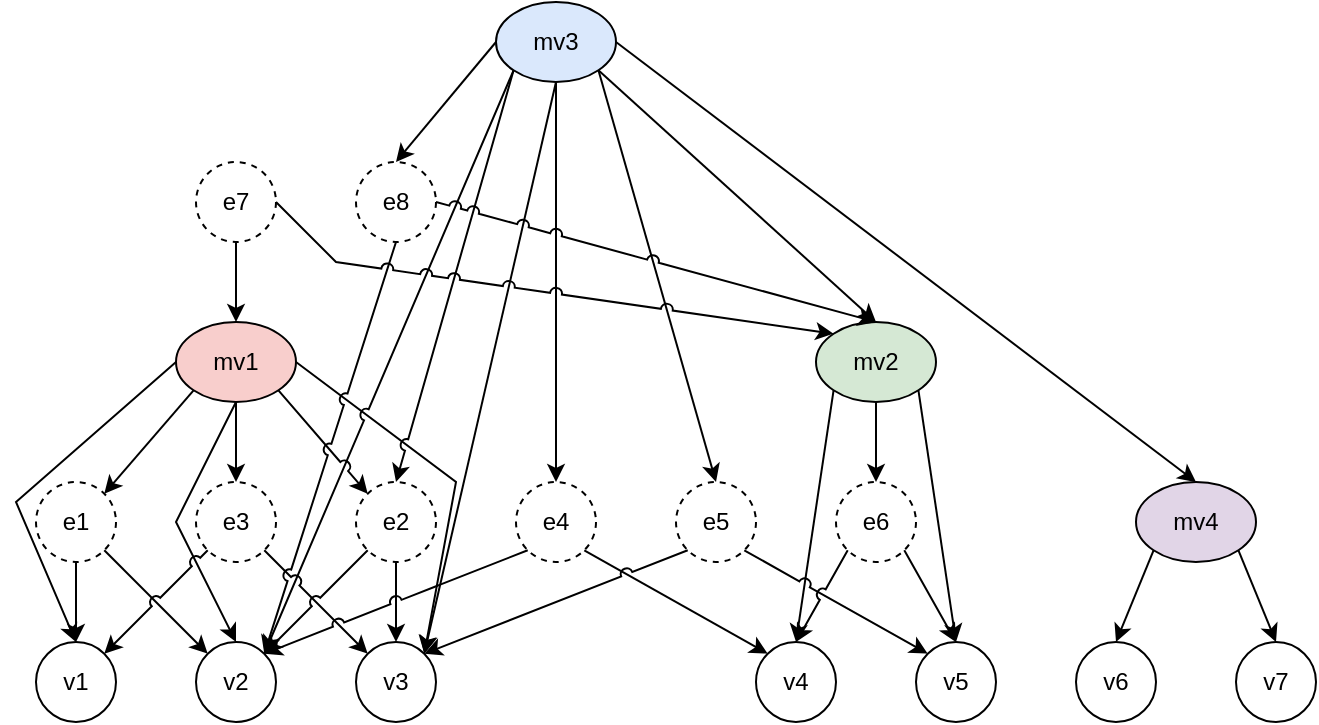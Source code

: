 <mxfile version="18.2.0" type="github" pages="2">
  <diagram id="5mnkRgFZIP5zxIZn5EAq" name="Predicate form">
    <mxGraphModel dx="782" dy="436" grid="1" gridSize="10" guides="1" tooltips="1" connect="1" arrows="1" fold="1" page="1" pageScale="1" pageWidth="1169" pageHeight="1654" math="0" shadow="0">
      <root>
        <mxCell id="0" />
        <mxCell id="1" parent="0" />
        <mxCell id="4unaoIxunH7mGYvfYDb9-59" style="edgeStyle=none;rounded=0;jumpStyle=arc;orthogonalLoop=1;jettySize=auto;html=1;exitX=0;exitY=1;exitDx=0;exitDy=0;entryX=0.5;entryY=0;entryDx=0;entryDy=0;" parent="1" source="4unaoIxunH7mGYvfYDb9-5" target="4unaoIxunH7mGYvfYDb9-25" edge="1">
          <mxGeometry relative="1" as="geometry" />
        </mxCell>
        <mxCell id="4unaoIxunH7mGYvfYDb9-40" style="edgeStyle=none;rounded=0;jumpStyle=arc;orthogonalLoop=1;jettySize=auto;html=1;exitX=1;exitY=0.5;exitDx=0;exitDy=0;entryX=1;entryY=0;entryDx=0;entryDy=0;" parent="1" source="4unaoIxunH7mGYvfYDb9-6" target="4unaoIxunH7mGYvfYDb9-8" edge="1">
          <mxGeometry relative="1" as="geometry">
            <Array as="points">
              <mxPoint x="370" y="320" />
            </Array>
          </mxGeometry>
        </mxCell>
        <mxCell id="4unaoIxunH7mGYvfYDb9-53" style="edgeStyle=none;rounded=0;jumpStyle=arc;orthogonalLoop=1;jettySize=auto;html=1;exitX=0;exitY=1;exitDx=0;exitDy=0;entryX=1;entryY=0;entryDx=0;entryDy=0;" parent="1" source="4unaoIxunH7mGYvfYDb9-4" target="4unaoIxunH7mGYvfYDb9-7" edge="1">
          <mxGeometry relative="1" as="geometry" />
        </mxCell>
        <mxCell id="4unaoIxunH7mGYvfYDb9-52" style="edgeStyle=none;rounded=0;jumpStyle=arc;orthogonalLoop=1;jettySize=auto;html=1;exitX=1;exitY=1;exitDx=0;exitDy=0;entryX=0;entryY=0;entryDx=0;entryDy=0;" parent="1" source="4unaoIxunH7mGYvfYDb9-46" target="4unaoIxunH7mGYvfYDb9-26" edge="1">
          <mxGeometry relative="1" as="geometry" />
        </mxCell>
        <mxCell id="4unaoIxunH7mGYvfYDb9-39" style="edgeStyle=none;rounded=0;jumpStyle=arc;orthogonalLoop=1;jettySize=auto;html=1;exitX=0.5;exitY=1;exitDx=0;exitDy=0;entryX=0.5;entryY=0;entryDx=0;entryDy=0;" parent="1" source="4unaoIxunH7mGYvfYDb9-6" target="4unaoIxunH7mGYvfYDb9-7" edge="1">
          <mxGeometry relative="1" as="geometry">
            <Array as="points">
              <mxPoint x="230" y="340" />
            </Array>
          </mxGeometry>
        </mxCell>
        <mxCell id="ydR2u3FujmdfGVsNyOxq-1" value="v1" style="ellipse;whiteSpace=wrap;html=1;aspect=fixed;fillColor=none;" parent="1" vertex="1">
          <mxGeometry x="160" y="400" width="40" height="40" as="geometry" />
        </mxCell>
        <mxCell id="4unaoIxunH7mGYvfYDb9-34" style="edgeStyle=none;rounded=0;jumpStyle=arc;orthogonalLoop=1;jettySize=auto;html=1;exitX=0.5;exitY=1;exitDx=0;exitDy=0;entryX=0.5;entryY=0;entryDx=0;entryDy=0;" parent="1" source="4unaoIxunH7mGYvfYDb9-1" target="4unaoIxunH7mGYvfYDb9-6" edge="1">
          <mxGeometry relative="1" as="geometry" />
        </mxCell>
        <mxCell id="4unaoIxunH7mGYvfYDb9-1" value="e7" style="ellipse;whiteSpace=wrap;html=1;aspect=fixed;fillColor=none;dashed=1;" parent="1" vertex="1">
          <mxGeometry x="240" y="160" width="40" height="40" as="geometry" />
        </mxCell>
        <mxCell id="4unaoIxunH7mGYvfYDb9-29" style="edgeStyle=none;rounded=0;jumpStyle=arc;orthogonalLoop=1;jettySize=auto;html=1;exitX=0;exitY=1;exitDx=0;exitDy=0;entryX=0.5;entryY=0;entryDx=0;entryDy=0;" parent="1" source="4unaoIxunH7mGYvfYDb9-2" target="4unaoIxunH7mGYvfYDb9-27" edge="1">
          <mxGeometry relative="1" as="geometry" />
        </mxCell>
        <mxCell id="4unaoIxunH7mGYvfYDb9-30" style="edgeStyle=none;rounded=0;jumpStyle=arc;orthogonalLoop=1;jettySize=auto;html=1;exitX=1;exitY=1;exitDx=0;exitDy=0;entryX=0.5;entryY=0;entryDx=0;entryDy=0;" parent="1" source="4unaoIxunH7mGYvfYDb9-2" target="4unaoIxunH7mGYvfYDb9-28" edge="1">
          <mxGeometry relative="1" as="geometry" />
        </mxCell>
        <mxCell id="4unaoIxunH7mGYvfYDb9-2" value="mv4" style="ellipse;whiteSpace=wrap;html=1;fillColor=#e1d5e7;strokeColor=#000000;" parent="1" vertex="1">
          <mxGeometry x="710" y="320" width="60" height="40" as="geometry" />
        </mxCell>
        <mxCell id="4unaoIxunH7mGYvfYDb9-36" style="edgeStyle=none;rounded=0;jumpStyle=arc;orthogonalLoop=1;jettySize=auto;html=1;exitX=0;exitY=1;exitDx=0;exitDy=0;entryX=0.5;entryY=0;entryDx=0;entryDy=0;" parent="1" source="4unaoIxunH7mGYvfYDb9-4" target="4unaoIxunH7mGYvfYDb9-14" edge="1">
          <mxGeometry relative="1" as="geometry" />
        </mxCell>
        <mxCell id="4unaoIxunH7mGYvfYDb9-43" style="edgeStyle=none;rounded=0;jumpStyle=arc;orthogonalLoop=1;jettySize=auto;html=1;exitX=0;exitY=0.5;exitDx=0;exitDy=0;entryX=0.5;entryY=0;entryDx=0;entryDy=0;" parent="1" source="4unaoIxunH7mGYvfYDb9-4" target="4unaoIxunH7mGYvfYDb9-41" edge="1">
          <mxGeometry relative="1" as="geometry" />
        </mxCell>
        <mxCell id="4unaoIxunH7mGYvfYDb9-47" style="edgeStyle=none;rounded=0;jumpStyle=arc;orthogonalLoop=1;jettySize=auto;html=1;exitX=0.5;exitY=1;exitDx=0;exitDy=0;entryX=0.5;entryY=0;entryDx=0;entryDy=0;" parent="1" source="4unaoIxunH7mGYvfYDb9-4" target="4unaoIxunH7mGYvfYDb9-45" edge="1">
          <mxGeometry relative="1" as="geometry" />
        </mxCell>
        <mxCell id="4unaoIxunH7mGYvfYDb9-48" style="edgeStyle=none;rounded=0;jumpStyle=arc;orthogonalLoop=1;jettySize=auto;html=1;exitX=1;exitY=1;exitDx=0;exitDy=0;entryX=0.5;entryY=0;entryDx=0;entryDy=0;" parent="1" source="4unaoIxunH7mGYvfYDb9-4" target="4unaoIxunH7mGYvfYDb9-46" edge="1">
          <mxGeometry relative="1" as="geometry" />
        </mxCell>
        <mxCell id="4unaoIxunH7mGYvfYDb9-50" style="edgeStyle=none;rounded=0;jumpStyle=arc;orthogonalLoop=1;jettySize=auto;html=1;exitX=1;exitY=0.5;exitDx=0;exitDy=0;entryX=0.5;entryY=0;entryDx=0;entryDy=0;" parent="1" source="4unaoIxunH7mGYvfYDb9-4" target="4unaoIxunH7mGYvfYDb9-2" edge="1">
          <mxGeometry relative="1" as="geometry" />
        </mxCell>
        <mxCell id="4unaoIxunH7mGYvfYDb9-57" style="edgeStyle=none;rounded=0;jumpStyle=arc;orthogonalLoop=1;jettySize=auto;html=1;exitX=0.5;exitY=1;exitDx=0;exitDy=0;entryX=1;entryY=0;entryDx=0;entryDy=0;" parent="1" source="4unaoIxunH7mGYvfYDb9-4" target="4unaoIxunH7mGYvfYDb9-8" edge="1">
          <mxGeometry relative="1" as="geometry" />
        </mxCell>
        <mxCell id="4unaoIxunH7mGYvfYDb9-61" style="edgeStyle=none;rounded=0;jumpStyle=arc;orthogonalLoop=1;jettySize=auto;html=1;exitX=1;exitY=1;exitDx=0;exitDy=0;entryX=0.5;entryY=0;entryDx=0;entryDy=0;" parent="1" source="4unaoIxunH7mGYvfYDb9-4" target="4unaoIxunH7mGYvfYDb9-5" edge="1">
          <mxGeometry relative="1" as="geometry" />
        </mxCell>
        <mxCell id="4unaoIxunH7mGYvfYDb9-4" value="mv3" style="ellipse;whiteSpace=wrap;html=1;fillColor=#dae8fc;strokeColor=#000000;" parent="1" vertex="1">
          <mxGeometry x="390" y="80" width="60" height="40" as="geometry" />
        </mxCell>
        <mxCell id="4unaoIxunH7mGYvfYDb9-37" style="edgeStyle=none;rounded=0;jumpStyle=arc;orthogonalLoop=1;jettySize=auto;html=1;exitX=0.5;exitY=1;exitDx=0;exitDy=0;entryX=0.5;entryY=0;entryDx=0;entryDy=0;" parent="1" source="4unaoIxunH7mGYvfYDb9-5" target="4unaoIxunH7mGYvfYDb9-31" edge="1">
          <mxGeometry relative="1" as="geometry" />
        </mxCell>
        <mxCell id="4unaoIxunH7mGYvfYDb9-60" style="edgeStyle=none;rounded=0;jumpStyle=arc;orthogonalLoop=1;jettySize=auto;html=1;exitX=1;exitY=1;exitDx=0;exitDy=0;entryX=0.5;entryY=0;entryDx=0;entryDy=0;" parent="1" source="4unaoIxunH7mGYvfYDb9-5" target="4unaoIxunH7mGYvfYDb9-26" edge="1">
          <mxGeometry relative="1" as="geometry" />
        </mxCell>
        <mxCell id="4unaoIxunH7mGYvfYDb9-5" value="mv2" style="ellipse;whiteSpace=wrap;html=1;fillColor=#d5e8d4;strokeColor=#000000;" parent="1" vertex="1">
          <mxGeometry x="550" y="240" width="60" height="40" as="geometry" />
        </mxCell>
        <mxCell id="4unaoIxunH7mGYvfYDb9-15" style="edgeStyle=none;rounded=0;orthogonalLoop=1;jettySize=auto;html=1;exitX=0;exitY=1;exitDx=0;exitDy=0;entryX=1;entryY=0;entryDx=0;entryDy=0;jumpStyle=arc;" parent="1" source="4unaoIxunH7mGYvfYDb9-6" target="4unaoIxunH7mGYvfYDb9-12" edge="1">
          <mxGeometry relative="1" as="geometry" />
        </mxCell>
        <mxCell id="4unaoIxunH7mGYvfYDb9-16" style="edgeStyle=none;rounded=0;orthogonalLoop=1;jettySize=auto;html=1;exitX=0.5;exitY=1;exitDx=0;exitDy=0;entryX=0.5;entryY=0;entryDx=0;entryDy=0;jumpStyle=arc;" parent="1" source="4unaoIxunH7mGYvfYDb9-6" target="4unaoIxunH7mGYvfYDb9-13" edge="1">
          <mxGeometry relative="1" as="geometry" />
        </mxCell>
        <mxCell id="4unaoIxunH7mGYvfYDb9-17" style="edgeStyle=none;rounded=0;orthogonalLoop=1;jettySize=auto;html=1;exitX=1;exitY=1;exitDx=0;exitDy=0;entryX=0;entryY=0;entryDx=0;entryDy=0;jumpStyle=arc;" parent="1" source="4unaoIxunH7mGYvfYDb9-6" target="4unaoIxunH7mGYvfYDb9-14" edge="1">
          <mxGeometry relative="1" as="geometry" />
        </mxCell>
        <mxCell id="4unaoIxunH7mGYvfYDb9-38" style="edgeStyle=none;rounded=0;jumpStyle=arc;orthogonalLoop=1;jettySize=auto;html=1;exitX=0;exitY=0.5;exitDx=0;exitDy=0;entryX=0.5;entryY=0;entryDx=0;entryDy=0;" parent="1" source="4unaoIxunH7mGYvfYDb9-6" target="ydR2u3FujmdfGVsNyOxq-1" edge="1">
          <mxGeometry relative="1" as="geometry">
            <Array as="points">
              <mxPoint x="150" y="330" />
            </Array>
          </mxGeometry>
        </mxCell>
        <mxCell id="4unaoIxunH7mGYvfYDb9-6" value="mv1" style="ellipse;whiteSpace=wrap;html=1;fillColor=#f8cecc;strokeColor=#000000;" parent="1" vertex="1">
          <mxGeometry x="230" y="240" width="60" height="40" as="geometry" />
        </mxCell>
        <mxCell id="4unaoIxunH7mGYvfYDb9-7" value="v2" style="ellipse;whiteSpace=wrap;html=1;aspect=fixed;fillColor=none;" parent="1" vertex="1">
          <mxGeometry x="240" y="400" width="40" height="40" as="geometry" />
        </mxCell>
        <mxCell id="4unaoIxunH7mGYvfYDb9-8" value="v3" style="ellipse;whiteSpace=wrap;html=1;aspect=fixed;fillColor=none;" parent="1" vertex="1">
          <mxGeometry x="320" y="400" width="40" height="40" as="geometry" />
        </mxCell>
        <mxCell id="4unaoIxunH7mGYvfYDb9-18" style="edgeStyle=none;rounded=0;orthogonalLoop=1;jettySize=auto;html=1;exitX=0.5;exitY=1;exitDx=0;exitDy=0;entryX=0.5;entryY=0;entryDx=0;entryDy=0;jumpStyle=arc;" parent="1" source="4unaoIxunH7mGYvfYDb9-12" target="ydR2u3FujmdfGVsNyOxq-1" edge="1">
          <mxGeometry relative="1" as="geometry" />
        </mxCell>
        <mxCell id="4unaoIxunH7mGYvfYDb9-22" style="edgeStyle=none;rounded=0;orthogonalLoop=1;jettySize=auto;html=1;exitX=1;exitY=1;exitDx=0;exitDy=0;entryX=0;entryY=0;entryDx=0;entryDy=0;jumpStyle=arc;" parent="1" source="4unaoIxunH7mGYvfYDb9-12" target="4unaoIxunH7mGYvfYDb9-7" edge="1">
          <mxGeometry relative="1" as="geometry" />
        </mxCell>
        <mxCell id="4unaoIxunH7mGYvfYDb9-12" value="e1" style="ellipse;whiteSpace=wrap;html=1;aspect=fixed;fillColor=none;dashed=1;" parent="1" vertex="1">
          <mxGeometry x="160" y="320" width="40" height="40" as="geometry" />
        </mxCell>
        <mxCell id="4unaoIxunH7mGYvfYDb9-23" style="edgeStyle=none;rounded=0;orthogonalLoop=1;jettySize=auto;html=1;exitX=0;exitY=1;exitDx=0;exitDy=0;entryX=1;entryY=0;entryDx=0;entryDy=0;jumpStyle=arc;" parent="1" source="4unaoIxunH7mGYvfYDb9-13" target="ydR2u3FujmdfGVsNyOxq-1" edge="1">
          <mxGeometry relative="1" as="geometry" />
        </mxCell>
        <mxCell id="4unaoIxunH7mGYvfYDb9-24" style="edgeStyle=none;rounded=0;orthogonalLoop=1;jettySize=auto;html=1;exitX=1;exitY=1;exitDx=0;exitDy=0;entryX=0;entryY=0;entryDx=0;entryDy=0;jumpStyle=arc;" parent="1" source="4unaoIxunH7mGYvfYDb9-13" target="4unaoIxunH7mGYvfYDb9-8" edge="1">
          <mxGeometry relative="1" as="geometry" />
        </mxCell>
        <mxCell id="4unaoIxunH7mGYvfYDb9-13" value="e3" style="ellipse;whiteSpace=wrap;html=1;aspect=fixed;fillColor=none;dashed=1;" parent="1" vertex="1">
          <mxGeometry x="240" y="320" width="40" height="40" as="geometry" />
        </mxCell>
        <mxCell id="4unaoIxunH7mGYvfYDb9-20" style="edgeStyle=none;rounded=0;orthogonalLoop=1;jettySize=auto;html=1;exitX=0.5;exitY=1;exitDx=0;exitDy=0;entryX=0.5;entryY=0;entryDx=0;entryDy=0;jumpStyle=arc;" parent="1" source="4unaoIxunH7mGYvfYDb9-14" target="4unaoIxunH7mGYvfYDb9-8" edge="1">
          <mxGeometry relative="1" as="geometry" />
        </mxCell>
        <mxCell id="4unaoIxunH7mGYvfYDb9-21" style="edgeStyle=none;rounded=0;orthogonalLoop=1;jettySize=auto;html=1;exitX=0;exitY=1;exitDx=0;exitDy=0;entryX=1;entryY=0;entryDx=0;entryDy=0;jumpStyle=arc;" parent="1" source="4unaoIxunH7mGYvfYDb9-14" target="4unaoIxunH7mGYvfYDb9-7" edge="1">
          <mxGeometry relative="1" as="geometry" />
        </mxCell>
        <mxCell id="4unaoIxunH7mGYvfYDb9-14" value="e2" style="ellipse;whiteSpace=wrap;html=1;aspect=fixed;fillColor=none;dashed=1;" parent="1" vertex="1">
          <mxGeometry x="320" y="320" width="40" height="40" as="geometry" />
        </mxCell>
        <mxCell id="4unaoIxunH7mGYvfYDb9-25" value="v4" style="ellipse;whiteSpace=wrap;html=1;aspect=fixed;fillColor=none;" parent="1" vertex="1">
          <mxGeometry x="520" y="400" width="40" height="40" as="geometry" />
        </mxCell>
        <mxCell id="4unaoIxunH7mGYvfYDb9-26" value="v5" style="ellipse;whiteSpace=wrap;html=1;aspect=fixed;fillColor=none;" parent="1" vertex="1">
          <mxGeometry x="600" y="400" width="40" height="40" as="geometry" />
        </mxCell>
        <mxCell id="4unaoIxunH7mGYvfYDb9-27" value="v6" style="ellipse;whiteSpace=wrap;html=1;aspect=fixed;fillColor=none;" parent="1" vertex="1">
          <mxGeometry x="680" y="400" width="40" height="40" as="geometry" />
        </mxCell>
        <mxCell id="4unaoIxunH7mGYvfYDb9-28" value="v7" style="ellipse;whiteSpace=wrap;html=1;aspect=fixed;fillColor=none;" parent="1" vertex="1">
          <mxGeometry x="760" y="400" width="40" height="40" as="geometry" />
        </mxCell>
        <mxCell id="4unaoIxunH7mGYvfYDb9-32" style="edgeStyle=none;rounded=0;jumpStyle=arc;orthogonalLoop=1;jettySize=auto;html=1;exitX=0;exitY=1;exitDx=0;exitDy=0;entryX=0.5;entryY=0;entryDx=0;entryDy=0;" parent="1" source="4unaoIxunH7mGYvfYDb9-31" target="4unaoIxunH7mGYvfYDb9-25" edge="1">
          <mxGeometry relative="1" as="geometry" />
        </mxCell>
        <mxCell id="4unaoIxunH7mGYvfYDb9-33" style="edgeStyle=none;rounded=0;jumpStyle=arc;orthogonalLoop=1;jettySize=auto;html=1;exitX=1;exitY=1;exitDx=0;exitDy=0;entryX=0.5;entryY=0;entryDx=0;entryDy=0;" parent="1" source="4unaoIxunH7mGYvfYDb9-31" target="4unaoIxunH7mGYvfYDb9-26" edge="1">
          <mxGeometry relative="1" as="geometry" />
        </mxCell>
        <mxCell id="4unaoIxunH7mGYvfYDb9-31" value="e6" style="ellipse;whiteSpace=wrap;html=1;aspect=fixed;fillColor=none;dashed=1;" parent="1" vertex="1">
          <mxGeometry x="560" y="320" width="40" height="40" as="geometry" />
        </mxCell>
        <mxCell id="4unaoIxunH7mGYvfYDb9-49" style="edgeStyle=none;rounded=0;jumpStyle=arc;orthogonalLoop=1;jettySize=auto;html=1;exitX=0.5;exitY=1;exitDx=0;exitDy=0;entryX=1;entryY=0;entryDx=0;entryDy=0;" parent="1" source="4unaoIxunH7mGYvfYDb9-41" target="4unaoIxunH7mGYvfYDb9-7" edge="1">
          <mxGeometry relative="1" as="geometry" />
        </mxCell>
        <mxCell id="4unaoIxunH7mGYvfYDb9-58" style="edgeStyle=none;rounded=0;jumpStyle=arc;orthogonalLoop=1;jettySize=auto;html=1;exitX=1;exitY=0.5;exitDx=0;exitDy=0;entryX=0.5;entryY=0;entryDx=0;entryDy=0;" parent="1" source="4unaoIxunH7mGYvfYDb9-41" target="4unaoIxunH7mGYvfYDb9-5" edge="1">
          <mxGeometry relative="1" as="geometry" />
        </mxCell>
        <mxCell id="4unaoIxunH7mGYvfYDb9-41" value="e8" style="ellipse;whiteSpace=wrap;html=1;aspect=fixed;fillColor=none;dashed=1;" parent="1" vertex="1">
          <mxGeometry x="320" y="160" width="40" height="40" as="geometry" />
        </mxCell>
        <mxCell id="4unaoIxunH7mGYvfYDb9-55" style="edgeStyle=none;rounded=0;jumpStyle=arc;orthogonalLoop=1;jettySize=auto;html=1;exitX=0;exitY=1;exitDx=0;exitDy=0;entryX=1;entryY=0;entryDx=0;entryDy=0;" parent="1" source="4unaoIxunH7mGYvfYDb9-45" target="4unaoIxunH7mGYvfYDb9-7" edge="1">
          <mxGeometry relative="1" as="geometry" />
        </mxCell>
        <mxCell id="4unaoIxunH7mGYvfYDb9-56" style="edgeStyle=none;rounded=0;jumpStyle=arc;orthogonalLoop=1;jettySize=auto;html=1;exitX=1;exitY=1;exitDx=0;exitDy=0;entryX=0;entryY=0;entryDx=0;entryDy=0;" parent="1" source="4unaoIxunH7mGYvfYDb9-45" target="4unaoIxunH7mGYvfYDb9-25" edge="1">
          <mxGeometry relative="1" as="geometry" />
        </mxCell>
        <mxCell id="4unaoIxunH7mGYvfYDb9-45" value="e4" style="ellipse;whiteSpace=wrap;html=1;aspect=fixed;fillColor=none;dashed=1;" parent="1" vertex="1">
          <mxGeometry x="400" y="320" width="40" height="40" as="geometry" />
        </mxCell>
        <mxCell id="4unaoIxunH7mGYvfYDb9-51" style="edgeStyle=none;rounded=0;jumpStyle=arc;orthogonalLoop=1;jettySize=auto;html=1;exitX=0;exitY=1;exitDx=0;exitDy=0;entryX=1;entryY=0;entryDx=0;entryDy=0;" parent="1" source="4unaoIxunH7mGYvfYDb9-46" target="4unaoIxunH7mGYvfYDb9-8" edge="1">
          <mxGeometry relative="1" as="geometry" />
        </mxCell>
        <mxCell id="4unaoIxunH7mGYvfYDb9-46" value="e5" style="ellipse;whiteSpace=wrap;html=1;aspect=fixed;fillColor=none;dashed=1;" parent="1" vertex="1">
          <mxGeometry x="480" y="320" width="40" height="40" as="geometry" />
        </mxCell>
        <mxCell id="4unaoIxunH7mGYvfYDb9-35" style="edgeStyle=none;rounded=0;jumpStyle=arc;orthogonalLoop=1;jettySize=auto;html=1;exitX=1;exitY=0.5;exitDx=0;exitDy=0;entryX=0;entryY=0;entryDx=0;entryDy=0;" parent="1" source="4unaoIxunH7mGYvfYDb9-1" target="4unaoIxunH7mGYvfYDb9-5" edge="1">
          <mxGeometry relative="1" as="geometry">
            <Array as="points">
              <mxPoint x="310" y="210" />
            </Array>
          </mxGeometry>
        </mxCell>
      </root>
    </mxGraphModel>
  </diagram>
  <diagram id="sf59IieOYiXJeI6Ol03e" name="doli">
    <mxGraphModel dx="782" dy="436" grid="1" gridSize="10" guides="1" tooltips="1" connect="1" arrows="1" fold="1" page="1" pageScale="1" pageWidth="1169" pageHeight="1654" math="0" shadow="0">
      <root>
        <mxCell id="CZFq-tbUOs4MR2IKkpxn-0" />
        <mxCell id="CZFq-tbUOs4MR2IKkpxn-1" parent="CZFq-tbUOs4MR2IKkpxn-0" />
        <mxCell id="QskPp0Oni9IF0ZzmxBAN-0" style="edgeStyle=none;rounded=0;jumpStyle=arc;orthogonalLoop=1;jettySize=auto;html=1;exitX=0;exitY=1;exitDx=0;exitDy=0;entryX=0.5;entryY=0;entryDx=0;entryDy=0;" edge="1" parent="CZFq-tbUOs4MR2IKkpxn-1" source="QskPp0Oni9IF0ZzmxBAN-21" target="QskPp0Oni9IF0ZzmxBAN-38">
          <mxGeometry relative="1" as="geometry" />
        </mxCell>
        <mxCell id="QskPp0Oni9IF0ZzmxBAN-1" style="edgeStyle=none;rounded=0;jumpStyle=arc;orthogonalLoop=1;jettySize=auto;html=1;exitX=1;exitY=0.5;exitDx=0;exitDy=0;entryX=1;entryY=0;entryDx=0;entryDy=0;" edge="1" parent="CZFq-tbUOs4MR2IKkpxn-1" source="QskPp0Oni9IF0ZzmxBAN-26" target="QskPp0Oni9IF0ZzmxBAN-28">
          <mxGeometry relative="1" as="geometry">
            <Array as="points">
              <mxPoint x="370" y="320" />
            </Array>
          </mxGeometry>
        </mxCell>
        <mxCell id="QskPp0Oni9IF0ZzmxBAN-2" style="edgeStyle=none;rounded=0;jumpStyle=arc;orthogonalLoop=1;jettySize=auto;html=1;exitX=0;exitY=1;exitDx=0;exitDy=0;entryX=1;entryY=0;entryDx=0;entryDy=0;" edge="1" parent="CZFq-tbUOs4MR2IKkpxn-1" source="QskPp0Oni9IF0ZzmxBAN-18" target="QskPp0Oni9IF0ZzmxBAN-27">
          <mxGeometry relative="1" as="geometry" />
        </mxCell>
        <mxCell id="QskPp0Oni9IF0ZzmxBAN-3" style="edgeStyle=none;rounded=0;jumpStyle=arc;orthogonalLoop=1;jettySize=auto;html=1;exitX=1;exitY=1;exitDx=0;exitDy=0;entryX=0;entryY=0;entryDx=0;entryDy=0;" edge="1" parent="CZFq-tbUOs4MR2IKkpxn-1" source="QskPp0Oni9IF0ZzmxBAN-52" target="QskPp0Oni9IF0ZzmxBAN-39">
          <mxGeometry relative="1" as="geometry" />
        </mxCell>
        <mxCell id="QskPp0Oni9IF0ZzmxBAN-4" style="edgeStyle=none;rounded=0;jumpStyle=arc;orthogonalLoop=1;jettySize=auto;html=1;exitX=0.5;exitY=1;exitDx=0;exitDy=0;entryX=0.5;entryY=0;entryDx=0;entryDy=0;" edge="1" parent="CZFq-tbUOs4MR2IKkpxn-1" source="QskPp0Oni9IF0ZzmxBAN-26" target="QskPp0Oni9IF0ZzmxBAN-27">
          <mxGeometry relative="1" as="geometry">
            <Array as="points">
              <mxPoint x="230" y="340" />
            </Array>
          </mxGeometry>
        </mxCell>
        <mxCell id="QskPp0Oni9IF0ZzmxBAN-5" value="v1" style="ellipse;whiteSpace=wrap;html=1;aspect=fixed;fillColor=#FFE599;" vertex="1" parent="CZFq-tbUOs4MR2IKkpxn-1">
          <mxGeometry x="160" y="400" width="40" height="40" as="geometry" />
        </mxCell>
        <mxCell id="QskPp0Oni9IF0ZzmxBAN-6" style="edgeStyle=none;rounded=0;jumpStyle=arc;orthogonalLoop=1;jettySize=auto;html=1;exitX=0.5;exitY=1;exitDx=0;exitDy=0;entryX=0.5;entryY=0;entryDx=0;entryDy=0;" edge="1" parent="CZFq-tbUOs4MR2IKkpxn-1" source="QskPp0Oni9IF0ZzmxBAN-7" target="QskPp0Oni9IF0ZzmxBAN-26">
          <mxGeometry relative="1" as="geometry" />
        </mxCell>
        <mxCell id="QskPp0Oni9IF0ZzmxBAN-7" value="e7" style="ellipse;whiteSpace=wrap;html=1;aspect=fixed;fillColor=#CCFF99;dashed=1;" vertex="1" parent="CZFq-tbUOs4MR2IKkpxn-1">
          <mxGeometry x="240" y="160" width="40" height="40" as="geometry" />
        </mxCell>
        <mxCell id="QskPp0Oni9IF0ZzmxBAN-8" style="edgeStyle=none;rounded=0;jumpStyle=arc;orthogonalLoop=1;jettySize=auto;html=1;exitX=0;exitY=1;exitDx=0;exitDy=0;entryX=0.5;entryY=0;entryDx=0;entryDy=0;" edge="1" parent="CZFq-tbUOs4MR2IKkpxn-1" source="QskPp0Oni9IF0ZzmxBAN-10" target="QskPp0Oni9IF0ZzmxBAN-40">
          <mxGeometry relative="1" as="geometry" />
        </mxCell>
        <mxCell id="QskPp0Oni9IF0ZzmxBAN-9" style="edgeStyle=none;rounded=0;jumpStyle=arc;orthogonalLoop=1;jettySize=auto;html=1;exitX=1;exitY=1;exitDx=0;exitDy=0;entryX=0.5;entryY=0;entryDx=0;entryDy=0;" edge="1" parent="CZFq-tbUOs4MR2IKkpxn-1" source="QskPp0Oni9IF0ZzmxBAN-10" target="QskPp0Oni9IF0ZzmxBAN-41">
          <mxGeometry relative="1" as="geometry" />
        </mxCell>
        <mxCell id="QskPp0Oni9IF0ZzmxBAN-10" value="mv4" style="ellipse;whiteSpace=wrap;html=1;fillColor=#F8CECC;strokeColor=#000000;" vertex="1" parent="CZFq-tbUOs4MR2IKkpxn-1">
          <mxGeometry x="710" y="320" width="60" height="40" as="geometry" />
        </mxCell>
        <mxCell id="QskPp0Oni9IF0ZzmxBAN-11" style="edgeStyle=none;rounded=0;jumpStyle=arc;orthogonalLoop=1;jettySize=auto;html=1;exitX=0;exitY=1;exitDx=0;exitDy=0;entryX=0.5;entryY=0;entryDx=0;entryDy=0;" edge="1" parent="CZFq-tbUOs4MR2IKkpxn-1" source="QskPp0Oni9IF0ZzmxBAN-18" target="QskPp0Oni9IF0ZzmxBAN-37">
          <mxGeometry relative="1" as="geometry" />
        </mxCell>
        <mxCell id="QskPp0Oni9IF0ZzmxBAN-12" style="edgeStyle=none;rounded=0;jumpStyle=arc;orthogonalLoop=1;jettySize=auto;html=1;exitX=0;exitY=0.5;exitDx=0;exitDy=0;entryX=0.5;entryY=0;entryDx=0;entryDy=0;" edge="1" parent="CZFq-tbUOs4MR2IKkpxn-1" source="QskPp0Oni9IF0ZzmxBAN-18" target="QskPp0Oni9IF0ZzmxBAN-47">
          <mxGeometry relative="1" as="geometry" />
        </mxCell>
        <mxCell id="QskPp0Oni9IF0ZzmxBAN-13" style="edgeStyle=none;rounded=0;jumpStyle=arc;orthogonalLoop=1;jettySize=auto;html=1;exitX=0.5;exitY=1;exitDx=0;exitDy=0;entryX=0.5;entryY=0;entryDx=0;entryDy=0;" edge="1" parent="CZFq-tbUOs4MR2IKkpxn-1" source="QskPp0Oni9IF0ZzmxBAN-18" target="QskPp0Oni9IF0ZzmxBAN-50">
          <mxGeometry relative="1" as="geometry" />
        </mxCell>
        <mxCell id="QskPp0Oni9IF0ZzmxBAN-14" style="edgeStyle=none;rounded=0;jumpStyle=arc;orthogonalLoop=1;jettySize=auto;html=1;exitX=1;exitY=1;exitDx=0;exitDy=0;entryX=0.5;entryY=0;entryDx=0;entryDy=0;" edge="1" parent="CZFq-tbUOs4MR2IKkpxn-1" source="QskPp0Oni9IF0ZzmxBAN-18" target="QskPp0Oni9IF0ZzmxBAN-52">
          <mxGeometry relative="1" as="geometry" />
        </mxCell>
        <mxCell id="QskPp0Oni9IF0ZzmxBAN-15" style="edgeStyle=none;rounded=0;jumpStyle=arc;orthogonalLoop=1;jettySize=auto;html=1;exitX=1;exitY=0.5;exitDx=0;exitDy=0;entryX=0.5;entryY=0;entryDx=0;entryDy=0;strokeWidth=3;strokeColor=#FF0000;" edge="1" parent="CZFq-tbUOs4MR2IKkpxn-1" source="QskPp0Oni9IF0ZzmxBAN-18" target="QskPp0Oni9IF0ZzmxBAN-10">
          <mxGeometry relative="1" as="geometry" />
        </mxCell>
        <mxCell id="QskPp0Oni9IF0ZzmxBAN-16" style="edgeStyle=none;rounded=0;jumpStyle=arc;orthogonalLoop=1;jettySize=auto;html=1;exitX=0.5;exitY=1;exitDx=0;exitDy=0;entryX=1;entryY=0;entryDx=0;entryDy=0;" edge="1" parent="CZFq-tbUOs4MR2IKkpxn-1" source="QskPp0Oni9IF0ZzmxBAN-18" target="QskPp0Oni9IF0ZzmxBAN-28">
          <mxGeometry relative="1" as="geometry" />
        </mxCell>
        <mxCell id="QskPp0Oni9IF0ZzmxBAN-17" style="edgeStyle=none;rounded=0;jumpStyle=arc;orthogonalLoop=1;jettySize=auto;html=1;exitX=1;exitY=1;exitDx=0;exitDy=0;entryX=0.5;entryY=0;entryDx=0;entryDy=0;strokeColor=#FF0000;strokeWidth=3;" edge="1" parent="CZFq-tbUOs4MR2IKkpxn-1" source="QskPp0Oni9IF0ZzmxBAN-18" target="QskPp0Oni9IF0ZzmxBAN-21">
          <mxGeometry relative="1" as="geometry" />
        </mxCell>
        <mxCell id="QskPp0Oni9IF0ZzmxBAN-18" value="mv3" style="ellipse;whiteSpace=wrap;html=1;fillColor=#F8CECC;strokeColor=#000000;" vertex="1" parent="CZFq-tbUOs4MR2IKkpxn-1">
          <mxGeometry x="390" y="80" width="60" height="40" as="geometry" />
        </mxCell>
        <mxCell id="QskPp0Oni9IF0ZzmxBAN-19" style="edgeStyle=none;rounded=0;jumpStyle=arc;orthogonalLoop=1;jettySize=auto;html=1;exitX=0.5;exitY=1;exitDx=0;exitDy=0;entryX=0.5;entryY=0;entryDx=0;entryDy=0;" edge="1" parent="CZFq-tbUOs4MR2IKkpxn-1" source="QskPp0Oni9IF0ZzmxBAN-21" target="QskPp0Oni9IF0ZzmxBAN-44">
          <mxGeometry relative="1" as="geometry" />
        </mxCell>
        <mxCell id="QskPp0Oni9IF0ZzmxBAN-20" style="edgeStyle=none;rounded=0;jumpStyle=arc;orthogonalLoop=1;jettySize=auto;html=1;exitX=1;exitY=1;exitDx=0;exitDy=0;entryX=0.5;entryY=0;entryDx=0;entryDy=0;" edge="1" parent="CZFq-tbUOs4MR2IKkpxn-1" source="QskPp0Oni9IF0ZzmxBAN-21" target="QskPp0Oni9IF0ZzmxBAN-39">
          <mxGeometry relative="1" as="geometry" />
        </mxCell>
        <mxCell id="QskPp0Oni9IF0ZzmxBAN-21" value="mv2" style="ellipse;whiteSpace=wrap;html=1;fillColor=#F8CECC;strokeColor=#000000;" vertex="1" parent="CZFq-tbUOs4MR2IKkpxn-1">
          <mxGeometry x="550" y="240" width="60" height="40" as="geometry" />
        </mxCell>
        <mxCell id="QskPp0Oni9IF0ZzmxBAN-22" style="edgeStyle=none;rounded=0;orthogonalLoop=1;jettySize=auto;html=1;exitX=0;exitY=1;exitDx=0;exitDy=0;entryX=1;entryY=0;entryDx=0;entryDy=0;jumpStyle=arc;" edge="1" parent="CZFq-tbUOs4MR2IKkpxn-1" source="QskPp0Oni9IF0ZzmxBAN-26" target="QskPp0Oni9IF0ZzmxBAN-31">
          <mxGeometry relative="1" as="geometry" />
        </mxCell>
        <mxCell id="QskPp0Oni9IF0ZzmxBAN-23" style="edgeStyle=none;rounded=0;orthogonalLoop=1;jettySize=auto;html=1;exitX=0.5;exitY=1;exitDx=0;exitDy=0;entryX=0.5;entryY=0;entryDx=0;entryDy=0;jumpStyle=arc;" edge="1" parent="CZFq-tbUOs4MR2IKkpxn-1" source="QskPp0Oni9IF0ZzmxBAN-26" target="QskPp0Oni9IF0ZzmxBAN-34">
          <mxGeometry relative="1" as="geometry" />
        </mxCell>
        <mxCell id="QskPp0Oni9IF0ZzmxBAN-24" style="edgeStyle=none;rounded=0;orthogonalLoop=1;jettySize=auto;html=1;exitX=1;exitY=1;exitDx=0;exitDy=0;entryX=0;entryY=0;entryDx=0;entryDy=0;jumpStyle=arc;" edge="1" parent="CZFq-tbUOs4MR2IKkpxn-1" source="QskPp0Oni9IF0ZzmxBAN-26" target="QskPp0Oni9IF0ZzmxBAN-37">
          <mxGeometry relative="1" as="geometry" />
        </mxCell>
        <mxCell id="QskPp0Oni9IF0ZzmxBAN-25" style="edgeStyle=none;rounded=0;jumpStyle=arc;orthogonalLoop=1;jettySize=auto;html=1;exitX=0;exitY=0.5;exitDx=0;exitDy=0;entryX=0.5;entryY=0;entryDx=0;entryDy=0;" edge="1" parent="CZFq-tbUOs4MR2IKkpxn-1" source="QskPp0Oni9IF0ZzmxBAN-26" target="QskPp0Oni9IF0ZzmxBAN-5">
          <mxGeometry relative="1" as="geometry">
            <Array as="points">
              <mxPoint x="150" y="330" />
            </Array>
          </mxGeometry>
        </mxCell>
        <mxCell id="QskPp0Oni9IF0ZzmxBAN-26" value="mv1" style="ellipse;whiteSpace=wrap;html=1;fillColor=#F8CECC;strokeColor=#000000;" vertex="1" parent="CZFq-tbUOs4MR2IKkpxn-1">
          <mxGeometry x="230" y="240" width="60" height="40" as="geometry" />
        </mxCell>
        <mxCell id="QskPp0Oni9IF0ZzmxBAN-27" value="v2" style="ellipse;whiteSpace=wrap;html=1;aspect=fixed;fillColor=#FFE599;" vertex="1" parent="CZFq-tbUOs4MR2IKkpxn-1">
          <mxGeometry x="240" y="400" width="40" height="40" as="geometry" />
        </mxCell>
        <mxCell id="QskPp0Oni9IF0ZzmxBAN-28" value="v3" style="ellipse;whiteSpace=wrap;html=1;aspect=fixed;fillColor=#FFE599;" vertex="1" parent="CZFq-tbUOs4MR2IKkpxn-1">
          <mxGeometry x="320" y="400" width="40" height="40" as="geometry" />
        </mxCell>
        <mxCell id="QskPp0Oni9IF0ZzmxBAN-29" style="edgeStyle=none;rounded=0;orthogonalLoop=1;jettySize=auto;html=1;exitX=0.5;exitY=1;exitDx=0;exitDy=0;entryX=0.5;entryY=0;entryDx=0;entryDy=0;jumpStyle=arc;" edge="1" parent="CZFq-tbUOs4MR2IKkpxn-1" source="QskPp0Oni9IF0ZzmxBAN-31" target="QskPp0Oni9IF0ZzmxBAN-5">
          <mxGeometry relative="1" as="geometry" />
        </mxCell>
        <mxCell id="QskPp0Oni9IF0ZzmxBAN-30" style="edgeStyle=none;rounded=0;orthogonalLoop=1;jettySize=auto;html=1;exitX=1;exitY=1;exitDx=0;exitDy=0;entryX=0;entryY=0;entryDx=0;entryDy=0;jumpStyle=arc;" edge="1" parent="CZFq-tbUOs4MR2IKkpxn-1" source="QskPp0Oni9IF0ZzmxBAN-31" target="QskPp0Oni9IF0ZzmxBAN-27">
          <mxGeometry relative="1" as="geometry" />
        </mxCell>
        <mxCell id="QskPp0Oni9IF0ZzmxBAN-31" value="e1" style="ellipse;whiteSpace=wrap;html=1;aspect=fixed;fillColor=#CCFF99;dashed=1;" vertex="1" parent="CZFq-tbUOs4MR2IKkpxn-1">
          <mxGeometry x="160" y="320" width="40" height="40" as="geometry" />
        </mxCell>
        <mxCell id="QskPp0Oni9IF0ZzmxBAN-32" style="edgeStyle=none;rounded=0;orthogonalLoop=1;jettySize=auto;html=1;exitX=0;exitY=1;exitDx=0;exitDy=0;entryX=1;entryY=0;entryDx=0;entryDy=0;jumpStyle=arc;" edge="1" parent="CZFq-tbUOs4MR2IKkpxn-1" source="QskPp0Oni9IF0ZzmxBAN-34" target="QskPp0Oni9IF0ZzmxBAN-5">
          <mxGeometry relative="1" as="geometry" />
        </mxCell>
        <mxCell id="QskPp0Oni9IF0ZzmxBAN-33" style="edgeStyle=none;rounded=0;orthogonalLoop=1;jettySize=auto;html=1;exitX=1;exitY=1;exitDx=0;exitDy=0;entryX=0;entryY=0;entryDx=0;entryDy=0;jumpStyle=arc;" edge="1" parent="CZFq-tbUOs4MR2IKkpxn-1" source="QskPp0Oni9IF0ZzmxBAN-34" target="QskPp0Oni9IF0ZzmxBAN-28">
          <mxGeometry relative="1" as="geometry" />
        </mxCell>
        <mxCell id="QskPp0Oni9IF0ZzmxBAN-34" value="e3" style="ellipse;whiteSpace=wrap;html=1;aspect=fixed;fillColor=#CCFF99;dashed=1;" vertex="1" parent="CZFq-tbUOs4MR2IKkpxn-1">
          <mxGeometry x="240" y="320" width="40" height="40" as="geometry" />
        </mxCell>
        <mxCell id="QskPp0Oni9IF0ZzmxBAN-35" style="edgeStyle=none;rounded=0;orthogonalLoop=1;jettySize=auto;html=1;exitX=0.5;exitY=1;exitDx=0;exitDy=0;entryX=0.5;entryY=0;entryDx=0;entryDy=0;jumpStyle=arc;" edge="1" parent="CZFq-tbUOs4MR2IKkpxn-1" source="QskPp0Oni9IF0ZzmxBAN-37" target="QskPp0Oni9IF0ZzmxBAN-28">
          <mxGeometry relative="1" as="geometry" />
        </mxCell>
        <mxCell id="QskPp0Oni9IF0ZzmxBAN-36" style="edgeStyle=none;rounded=0;orthogonalLoop=1;jettySize=auto;html=1;exitX=0;exitY=1;exitDx=0;exitDy=0;entryX=1;entryY=0;entryDx=0;entryDy=0;jumpStyle=arc;" edge="1" parent="CZFq-tbUOs4MR2IKkpxn-1" source="QskPp0Oni9IF0ZzmxBAN-37" target="QskPp0Oni9IF0ZzmxBAN-27">
          <mxGeometry relative="1" as="geometry" />
        </mxCell>
        <mxCell id="QskPp0Oni9IF0ZzmxBAN-37" value="e2" style="ellipse;whiteSpace=wrap;html=1;aspect=fixed;fillColor=#CCFF99;dashed=1;" vertex="1" parent="CZFq-tbUOs4MR2IKkpxn-1">
          <mxGeometry x="320" y="320" width="40" height="40" as="geometry" />
        </mxCell>
        <mxCell id="QskPp0Oni9IF0ZzmxBAN-38" value="v4" style="ellipse;whiteSpace=wrap;html=1;aspect=fixed;fillColor=#FFE599;" vertex="1" parent="CZFq-tbUOs4MR2IKkpxn-1">
          <mxGeometry x="520" y="400" width="40" height="40" as="geometry" />
        </mxCell>
        <mxCell id="QskPp0Oni9IF0ZzmxBAN-39" value="v5" style="ellipse;whiteSpace=wrap;html=1;aspect=fixed;fillColor=#FFE599;" vertex="1" parent="CZFq-tbUOs4MR2IKkpxn-1">
          <mxGeometry x="600" y="400" width="40" height="40" as="geometry" />
        </mxCell>
        <mxCell id="QskPp0Oni9IF0ZzmxBAN-40" value="v6" style="ellipse;whiteSpace=wrap;html=1;aspect=fixed;fillColor=#FFE599;" vertex="1" parent="CZFq-tbUOs4MR2IKkpxn-1">
          <mxGeometry x="680" y="400" width="40" height="40" as="geometry" />
        </mxCell>
        <mxCell id="QskPp0Oni9IF0ZzmxBAN-41" value="v7" style="ellipse;whiteSpace=wrap;html=1;aspect=fixed;fillColor=#FFE599;" vertex="1" parent="CZFq-tbUOs4MR2IKkpxn-1">
          <mxGeometry x="760" y="400" width="40" height="40" as="geometry" />
        </mxCell>
        <mxCell id="QskPp0Oni9IF0ZzmxBAN-42" style="edgeStyle=none;rounded=0;jumpStyle=arc;orthogonalLoop=1;jettySize=auto;html=1;exitX=0;exitY=1;exitDx=0;exitDy=0;entryX=0.5;entryY=0;entryDx=0;entryDy=0;" edge="1" parent="CZFq-tbUOs4MR2IKkpxn-1" source="QskPp0Oni9IF0ZzmxBAN-44" target="QskPp0Oni9IF0ZzmxBAN-38">
          <mxGeometry relative="1" as="geometry" />
        </mxCell>
        <mxCell id="QskPp0Oni9IF0ZzmxBAN-43" style="edgeStyle=none;rounded=0;jumpStyle=arc;orthogonalLoop=1;jettySize=auto;html=1;exitX=1;exitY=1;exitDx=0;exitDy=0;entryX=0.5;entryY=0;entryDx=0;entryDy=0;" edge="1" parent="CZFq-tbUOs4MR2IKkpxn-1" source="QskPp0Oni9IF0ZzmxBAN-44" target="QskPp0Oni9IF0ZzmxBAN-39">
          <mxGeometry relative="1" as="geometry" />
        </mxCell>
        <mxCell id="QskPp0Oni9IF0ZzmxBAN-44" value="e6" style="ellipse;whiteSpace=wrap;html=1;aspect=fixed;fillColor=#CCFF99;dashed=1;" vertex="1" parent="CZFq-tbUOs4MR2IKkpxn-1">
          <mxGeometry x="560" y="320" width="40" height="40" as="geometry" />
        </mxCell>
        <mxCell id="QskPp0Oni9IF0ZzmxBAN-45" style="edgeStyle=none;rounded=0;jumpStyle=arc;orthogonalLoop=1;jettySize=auto;html=1;exitX=0.5;exitY=1;exitDx=0;exitDy=0;entryX=1;entryY=0;entryDx=0;entryDy=0;" edge="1" parent="CZFq-tbUOs4MR2IKkpxn-1" source="QskPp0Oni9IF0ZzmxBAN-47" target="QskPp0Oni9IF0ZzmxBAN-27">
          <mxGeometry relative="1" as="geometry" />
        </mxCell>
        <mxCell id="QskPp0Oni9IF0ZzmxBAN-46" style="edgeStyle=none;rounded=0;jumpStyle=arc;orthogonalLoop=1;jettySize=auto;html=1;exitX=1;exitY=0.5;exitDx=0;exitDy=0;entryX=0.5;entryY=0;entryDx=0;entryDy=0;" edge="1" parent="CZFq-tbUOs4MR2IKkpxn-1" source="QskPp0Oni9IF0ZzmxBAN-47" target="QskPp0Oni9IF0ZzmxBAN-21">
          <mxGeometry relative="1" as="geometry" />
        </mxCell>
        <mxCell id="QskPp0Oni9IF0ZzmxBAN-47" value="e8" style="ellipse;whiteSpace=wrap;html=1;aspect=fixed;fillColor=#CCFF99;dashed=1;" vertex="1" parent="CZFq-tbUOs4MR2IKkpxn-1">
          <mxGeometry x="320" y="160" width="40" height="40" as="geometry" />
        </mxCell>
        <mxCell id="QskPp0Oni9IF0ZzmxBAN-48" style="edgeStyle=none;rounded=0;jumpStyle=arc;orthogonalLoop=1;jettySize=auto;html=1;exitX=0;exitY=1;exitDx=0;exitDy=0;entryX=1;entryY=0;entryDx=0;entryDy=0;" edge="1" parent="CZFq-tbUOs4MR2IKkpxn-1" source="QskPp0Oni9IF0ZzmxBAN-50" target="QskPp0Oni9IF0ZzmxBAN-27">
          <mxGeometry relative="1" as="geometry" />
        </mxCell>
        <mxCell id="QskPp0Oni9IF0ZzmxBAN-49" style="edgeStyle=none;rounded=0;jumpStyle=arc;orthogonalLoop=1;jettySize=auto;html=1;exitX=1;exitY=1;exitDx=0;exitDy=0;entryX=0;entryY=0;entryDx=0;entryDy=0;" edge="1" parent="CZFq-tbUOs4MR2IKkpxn-1" source="QskPp0Oni9IF0ZzmxBAN-50" target="QskPp0Oni9IF0ZzmxBAN-38">
          <mxGeometry relative="1" as="geometry" />
        </mxCell>
        <mxCell id="QskPp0Oni9IF0ZzmxBAN-50" value="e4" style="ellipse;whiteSpace=wrap;html=1;aspect=fixed;fillColor=#CCFF99;dashed=1;" vertex="1" parent="CZFq-tbUOs4MR2IKkpxn-1">
          <mxGeometry x="400" y="320" width="40" height="40" as="geometry" />
        </mxCell>
        <mxCell id="QskPp0Oni9IF0ZzmxBAN-51" style="edgeStyle=none;rounded=0;jumpStyle=arc;orthogonalLoop=1;jettySize=auto;html=1;exitX=0;exitY=1;exitDx=0;exitDy=0;entryX=1;entryY=0;entryDx=0;entryDy=0;" edge="1" parent="CZFq-tbUOs4MR2IKkpxn-1" source="QskPp0Oni9IF0ZzmxBAN-52" target="QskPp0Oni9IF0ZzmxBAN-28">
          <mxGeometry relative="1" as="geometry" />
        </mxCell>
        <mxCell id="QskPp0Oni9IF0ZzmxBAN-52" value="e5" style="ellipse;whiteSpace=wrap;html=1;aspect=fixed;fillColor=#CCFF99;dashed=1;" vertex="1" parent="CZFq-tbUOs4MR2IKkpxn-1">
          <mxGeometry x="480" y="320" width="40" height="40" as="geometry" />
        </mxCell>
        <mxCell id="QskPp0Oni9IF0ZzmxBAN-53" style="edgeStyle=none;rounded=0;jumpStyle=arc;orthogonalLoop=1;jettySize=auto;html=1;exitX=1;exitY=0.5;exitDx=0;exitDy=0;entryX=0;entryY=0;entryDx=0;entryDy=0;" edge="1" parent="CZFq-tbUOs4MR2IKkpxn-1" source="QskPp0Oni9IF0ZzmxBAN-7" target="QskPp0Oni9IF0ZzmxBAN-21">
          <mxGeometry relative="1" as="geometry">
            <Array as="points">
              <mxPoint x="310" y="210" />
            </Array>
          </mxGeometry>
        </mxCell>
        <mxCell id="IPwqQbL-svFpkRJ7DrEi-1" style="rounded=0;orthogonalLoop=1;jettySize=auto;html=1;exitX=0;exitY=0.5;exitDx=0;exitDy=0;strokeColor=#000000;strokeWidth=1;dashed=1;" edge="1" parent="CZFq-tbUOs4MR2IKkpxn-1" source="IPwqQbL-svFpkRJ7DrEi-0">
          <mxGeometry relative="1" as="geometry">
            <mxPoint x="480" y="150" as="targetPoint" />
          </mxGeometry>
        </mxCell>
        <mxCell id="IPwqQbL-svFpkRJ7DrEi-2" style="edgeStyle=none;rounded=0;orthogonalLoop=1;jettySize=auto;html=1;exitX=0;exitY=0.75;exitDx=0;exitDy=0;strokeColor=#000000;strokeWidth=1;dashed=1;" edge="1" parent="CZFq-tbUOs4MR2IKkpxn-1" source="IPwqQbL-svFpkRJ7DrEi-0">
          <mxGeometry relative="1" as="geometry">
            <mxPoint x="570" y="190" as="targetPoint" />
          </mxGeometry>
        </mxCell>
        <mxCell id="IPwqQbL-svFpkRJ7DrEi-0" value="Вложенность метавершин в метавершину" style="text;html=1;strokeColor=default;fillColor=none;align=center;verticalAlign=middle;whiteSpace=wrap;rounded=0;fontSize=14;" vertex="1" parent="CZFq-tbUOs4MR2IKkpxn-1">
          <mxGeometry x="600" y="120" width="120" height="80" as="geometry" />
        </mxCell>
      </root>
    </mxGraphModel>
  </diagram>
</mxfile>
